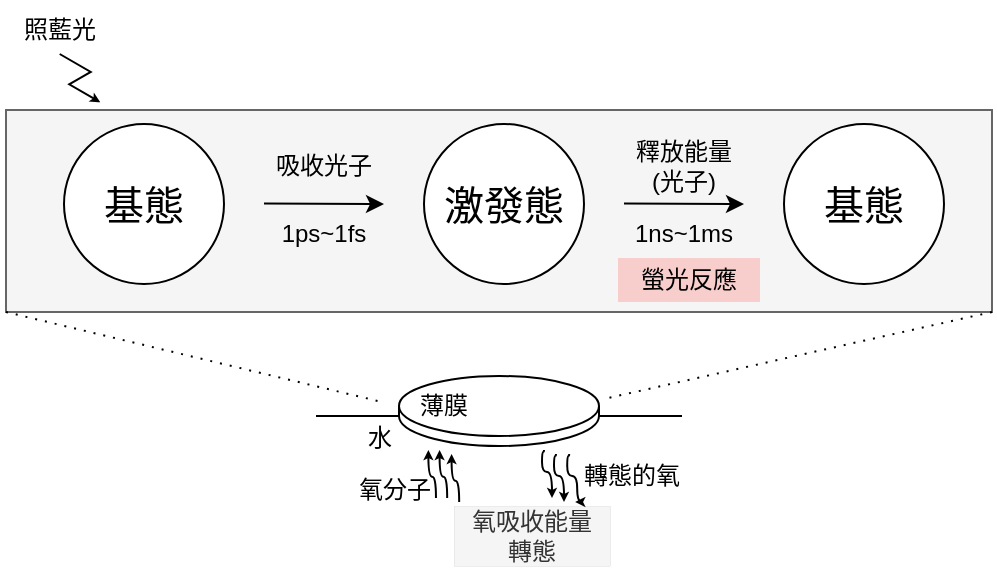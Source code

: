 <mxfile version="24.8.4">
  <diagram name="第 1 页" id="wSr2buhrg4ejTbclEq44">
    <mxGraphModel dx="533" dy="341" grid="0" gridSize="10" guides="1" tooltips="1" connect="1" arrows="1" fold="1" page="1" pageScale="1" pageWidth="827" pageHeight="1169" math="0" shadow="0">
      <root>
        <mxCell id="0" />
        <mxCell id="1" parent="0" />
        <mxCell id="UpG31lnMHVwR_NfEBDLj-38" value="" style="endArrow=none;html=1;rounded=0;edgeStyle=orthogonalEdgeStyle;curved=1;" parent="1" edge="1">
          <mxGeometry width="50" height="50" relative="1" as="geometry">
            <mxPoint x="246" y="506" as="sourcePoint" />
            <mxPoint x="429" y="506" as="targetPoint" />
          </mxGeometry>
        </mxCell>
        <mxCell id="UpG31lnMHVwR_NfEBDLj-32" value="" style="rounded=0;whiteSpace=wrap;html=1;fillColor=#f5f5f5;fontColor=#333333;strokeColor=#666666;" parent="1" vertex="1">
          <mxGeometry x="91" y="353" width="493" height="101" as="geometry" />
        </mxCell>
        <mxCell id="UpG31lnMHVwR_NfEBDLj-2" value="&lt;font style=&quot;font-size: 20px;&quot;&gt;基態&lt;/font&gt;" style="ellipse;whiteSpace=wrap;html=1;aspect=fixed;" parent="1" vertex="1">
          <mxGeometry x="120" y="360" width="80" height="80" as="geometry" />
        </mxCell>
        <mxCell id="UpG31lnMHVwR_NfEBDLj-4" value="&lt;font style=&quot;font-size: 20px;&quot;&gt;基態&lt;/font&gt;" style="ellipse;whiteSpace=wrap;html=1;aspect=fixed;" parent="1" vertex="1">
          <mxGeometry x="480" y="360" width="80" height="80" as="geometry" />
        </mxCell>
        <mxCell id="UpG31lnMHVwR_NfEBDLj-5" value="&lt;font style=&quot;font-size: 20px;&quot;&gt;激發態&lt;/font&gt;" style="ellipse;whiteSpace=wrap;html=1;aspect=fixed;" parent="1" vertex="1">
          <mxGeometry x="300" y="360" width="80" height="80" as="geometry" />
        </mxCell>
        <mxCell id="UpG31lnMHVwR_NfEBDLj-6" value="" style="endArrow=classic;html=1;rounded=0;" parent="1" edge="1">
          <mxGeometry width="50" height="50" relative="1" as="geometry">
            <mxPoint x="220" y="399.71" as="sourcePoint" />
            <mxPoint x="280" y="400" as="targetPoint" />
          </mxGeometry>
        </mxCell>
        <mxCell id="UpG31lnMHVwR_NfEBDLj-7" value="" style="endArrow=classic;html=1;rounded=0;" parent="1" edge="1">
          <mxGeometry width="50" height="50" relative="1" as="geometry">
            <mxPoint x="400" y="399.71" as="sourcePoint" />
            <mxPoint x="460" y="400" as="targetPoint" />
          </mxGeometry>
        </mxCell>
        <mxCell id="UpG31lnMHVwR_NfEBDLj-8" value="吸收光子" style="text;strokeColor=none;align=center;fillColor=none;html=1;verticalAlign=middle;whiteSpace=wrap;rounded=0;" parent="1" vertex="1">
          <mxGeometry x="220" y="370" width="60" height="22" as="geometry" />
        </mxCell>
        <mxCell id="UpG31lnMHVwR_NfEBDLj-10" value="1ps~1fs" style="text;strokeColor=none;align=center;fillColor=none;html=1;verticalAlign=middle;whiteSpace=wrap;rounded=0;" parent="1" vertex="1">
          <mxGeometry x="220" y="400" width="60" height="30" as="geometry" />
        </mxCell>
        <mxCell id="UpG31lnMHVwR_NfEBDLj-11" value="1ns~1ms" style="text;strokeColor=none;align=center;fillColor=none;html=1;verticalAlign=middle;whiteSpace=wrap;rounded=0;" parent="1" vertex="1">
          <mxGeometry x="400" y="400" width="60" height="30" as="geometry" />
        </mxCell>
        <mxCell id="UpG31lnMHVwR_NfEBDLj-12" value="釋放能量(光子)" style="text;strokeColor=none;align=center;fillColor=none;html=1;verticalAlign=middle;whiteSpace=wrap;rounded=0;" parent="1" vertex="1">
          <mxGeometry x="400" y="366" width="60" height="30" as="geometry" />
        </mxCell>
        <mxCell id="UpG31lnMHVwR_NfEBDLj-27" style="edgeStyle=isometricEdgeStyle;rounded=0;orthogonalLoop=1;jettySize=auto;html=1;exitX=1;exitY=0.5;exitDx=0;exitDy=0;elbow=vertical;endSize=2;" parent="1" edge="1">
          <mxGeometry relative="1" as="geometry">
            <mxPoint x="138.14" y="349.15" as="targetPoint" />
            <mxPoint x="117.85" y="325" as="sourcePoint" />
          </mxGeometry>
        </mxCell>
        <mxCell id="UpG31lnMHVwR_NfEBDLj-28" value="照藍光" style="text;strokeColor=none;align=center;fillColor=none;html=1;verticalAlign=middle;whiteSpace=wrap;rounded=0;" parent="1" vertex="1">
          <mxGeometry x="88" y="298" width="60" height="30" as="geometry" />
        </mxCell>
        <mxCell id="UpG31lnMHVwR_NfEBDLj-29" value="螢光反應" style="text;strokeColor=none;align=center;fillColor=#f8cecc;html=1;verticalAlign=middle;whiteSpace=wrap;rounded=0;" parent="1" vertex="1">
          <mxGeometry x="397" y="427" width="71" height="22" as="geometry" />
        </mxCell>
        <mxCell id="UpG31lnMHVwR_NfEBDLj-33" value="" style="shape=cylinder3;whiteSpace=wrap;html=1;boundedLbl=1;backgroundOutline=1;size=15;" parent="1" vertex="1">
          <mxGeometry x="287.5" y="486" width="100" height="35" as="geometry" />
        </mxCell>
        <mxCell id="UpG31lnMHVwR_NfEBDLj-35" value="薄膜" style="text;strokeColor=none;align=center;fillColor=none;html=1;verticalAlign=middle;whiteSpace=wrap;rounded=0;" parent="1" vertex="1">
          <mxGeometry x="283.5" y="486" width="52" height="30" as="geometry" />
        </mxCell>
        <mxCell id="UpG31lnMHVwR_NfEBDLj-39" value="氧分子" style="text;strokeColor=none;align=center;fillColor=none;html=1;verticalAlign=middle;whiteSpace=wrap;rounded=0;" parent="1" vertex="1">
          <mxGeometry x="263" y="534" width="44.5" height="17" as="geometry" />
        </mxCell>
        <mxCell id="UpG31lnMHVwR_NfEBDLj-42" value="水" style="text;strokeColor=none;align=center;fillColor=none;html=1;verticalAlign=middle;whiteSpace=wrap;rounded=0;" parent="1" vertex="1">
          <mxGeometry x="267.5" y="508" width="20" height="17" as="geometry" />
        </mxCell>
        <mxCell id="UpG31lnMHVwR_NfEBDLj-50" value="氧吸收能量&lt;div&gt;轉態&lt;/div&gt;" style="text;strokeColor=#666666;align=center;fillColor=#f5f5f5;html=1;verticalAlign=middle;whiteSpace=wrap;rounded=0;strokeWidth=0;fontColor=#333333;" parent="1" vertex="1">
          <mxGeometry x="314.95" y="551" width="78" height="30" as="geometry" />
        </mxCell>
        <mxCell id="UpG31lnMHVwR_NfEBDLj-55" value="" style="endArrow=none;dashed=1;html=1;dashPattern=1 4;strokeWidth=1;rounded=0;startArrow=none;startFill=0;endFill=0;exitX=0;exitY=1;exitDx=0;exitDy=0;" parent="1" source="UpG31lnMHVwR_NfEBDLj-32" edge="1">
          <mxGeometry width="50" height="50" relative="1" as="geometry">
            <mxPoint x="63" y="497" as="sourcePoint" />
            <mxPoint x="279" y="499" as="targetPoint" />
          </mxGeometry>
        </mxCell>
        <mxCell id="UpG31lnMHVwR_NfEBDLj-56" value="" style="endArrow=none;dashed=1;html=1;dashPattern=1 4;strokeWidth=1;rounded=0;startArrow=none;startFill=0;endFill=0;exitX=1;exitY=1;exitDx=0;exitDy=0;" parent="1" source="UpG31lnMHVwR_NfEBDLj-32" edge="1">
          <mxGeometry width="50" height="50" relative="1" as="geometry">
            <mxPoint x="300" y="487" as="sourcePoint" />
            <mxPoint x="392" y="497" as="targetPoint" />
          </mxGeometry>
        </mxCell>
        <mxCell id="UpG31lnMHVwR_NfEBDLj-63" value="轉態的氧" style="text;strokeColor=none;align=center;fillColor=none;html=1;verticalAlign=middle;whiteSpace=wrap;rounded=0;" parent="1" vertex="1">
          <mxGeometry x="376.6" y="527.21" width="54" height="17.58" as="geometry" />
        </mxCell>
        <mxCell id="UpG31lnMHVwR_NfEBDLj-64" style="edgeStyle=orthogonalEdgeStyle;rounded=0;orthogonalLoop=1;jettySize=auto;html=1;exitX=0.5;exitY=1;exitDx=0;exitDy=0;" parent="1" source="UpG31lnMHVwR_NfEBDLj-63" target="UpG31lnMHVwR_NfEBDLj-63" edge="1">
          <mxGeometry relative="1" as="geometry" />
        </mxCell>
        <mxCell id="UpG31lnMHVwR_NfEBDLj-68" value="" style="group" parent="1" vertex="1" connectable="0">
          <mxGeometry x="301.9" y="523.0" width="16.6" height="26.0" as="geometry" />
        </mxCell>
        <mxCell id="UpG31lnMHVwR_NfEBDLj-53" style="edgeStyle=orthogonalEdgeStyle;rounded=0;orthogonalLoop=1;jettySize=auto;html=1;elbow=vertical;endSize=2;curved=1;" parent="UpG31lnMHVwR_NfEBDLj-68" edge="1">
          <mxGeometry relative="1" as="geometry">
            <mxPoint x="11.89" y="2" as="targetPoint" />
            <mxPoint x="15.69" y="26.0" as="sourcePoint" />
            <Array as="points">
              <mxPoint x="16.6" y="25.42" />
              <mxPoint x="16.6" y="15.42" />
              <mxPoint x="11.6" y="15.42" />
            </Array>
          </mxGeometry>
        </mxCell>
        <mxCell id="UpG31lnMHVwR_NfEBDLj-66" style="edgeStyle=orthogonalEdgeStyle;rounded=0;orthogonalLoop=1;jettySize=auto;html=1;elbow=vertical;endSize=2;curved=1;" parent="UpG31lnMHVwR_NfEBDLj-68" edge="1">
          <mxGeometry relative="1" as="geometry">
            <mxPoint x="5.89" as="targetPoint" />
            <mxPoint x="9.69" y="24.0" as="sourcePoint" />
            <Array as="points">
              <mxPoint x="10.6" y="23.42" />
              <mxPoint x="10.6" y="13.42" />
              <mxPoint x="5.6" y="13.42" />
            </Array>
          </mxGeometry>
        </mxCell>
        <mxCell id="UpG31lnMHVwR_NfEBDLj-67" style="edgeStyle=orthogonalEdgeStyle;rounded=0;orthogonalLoop=1;jettySize=auto;html=1;elbow=vertical;endSize=2;curved=1;" parent="UpG31lnMHVwR_NfEBDLj-68" edge="1">
          <mxGeometry relative="1" as="geometry">
            <mxPoint x="0.29" as="targetPoint" />
            <mxPoint x="4.09" y="24.0" as="sourcePoint" />
            <Array as="points">
              <mxPoint x="5" y="23.42" />
              <mxPoint x="5" y="13.42" />
              <mxPoint y="13.42" />
            </Array>
          </mxGeometry>
        </mxCell>
        <mxCell id="UpG31lnMHVwR_NfEBDLj-74" value="" style="group" parent="1" vertex="1" connectable="0">
          <mxGeometry x="359.0" y="523.0" width="17.6" height="26.0" as="geometry" />
        </mxCell>
        <mxCell id="UpG31lnMHVwR_NfEBDLj-69" value="" style="group;rotation=-180;" parent="UpG31lnMHVwR_NfEBDLj-74" vertex="1" connectable="0">
          <mxGeometry width="16.6" height="26.0" as="geometry" />
        </mxCell>
        <mxCell id="UpG31lnMHVwR_NfEBDLj-70" style="edgeStyle=orthogonalEdgeStyle;rounded=0;orthogonalLoop=1;jettySize=auto;html=1;elbow=vertical;endSize=2;curved=1;" parent="UpG31lnMHVwR_NfEBDLj-69" edge="1">
          <mxGeometry relative="1" as="geometry">
            <mxPoint x="5" y="24" as="targetPoint" />
            <mxPoint x="1" as="sourcePoint" />
            <Array as="points">
              <mxPoint y="1" />
              <mxPoint y="11" />
              <mxPoint x="5" y="11" />
            </Array>
          </mxGeometry>
        </mxCell>
        <mxCell id="UpG31lnMHVwR_NfEBDLj-71" style="edgeStyle=orthogonalEdgeStyle;rounded=0;orthogonalLoop=1;jettySize=auto;html=1;elbow=vertical;endSize=2;curved=1;" parent="UpG31lnMHVwR_NfEBDLj-69" edge="1">
          <mxGeometry relative="1" as="geometry">
            <mxPoint x="11" y="26" as="targetPoint" />
            <mxPoint x="7" y="2" as="sourcePoint" />
            <Array as="points">
              <mxPoint x="6" y="3" />
              <mxPoint x="6" y="13" />
              <mxPoint x="11" y="13" />
            </Array>
          </mxGeometry>
        </mxCell>
        <mxCell id="UpG31lnMHVwR_NfEBDLj-72" style="edgeStyle=orthogonalEdgeStyle;rounded=0;orthogonalLoop=1;jettySize=auto;html=1;elbow=vertical;endSize=2;curved=1;" parent="UpG31lnMHVwR_NfEBDLj-74" edge="1">
          <mxGeometry relative="1" as="geometry">
            <mxPoint x="16.6" y="26" as="targetPoint" />
            <mxPoint x="13.6" y="2" as="sourcePoint" />
            <Array as="points">
              <mxPoint x="12.6" y="3" />
              <mxPoint x="12.6" y="13" />
              <mxPoint x="17.6" y="13" />
            </Array>
          </mxGeometry>
        </mxCell>
      </root>
    </mxGraphModel>
  </diagram>
</mxfile>

